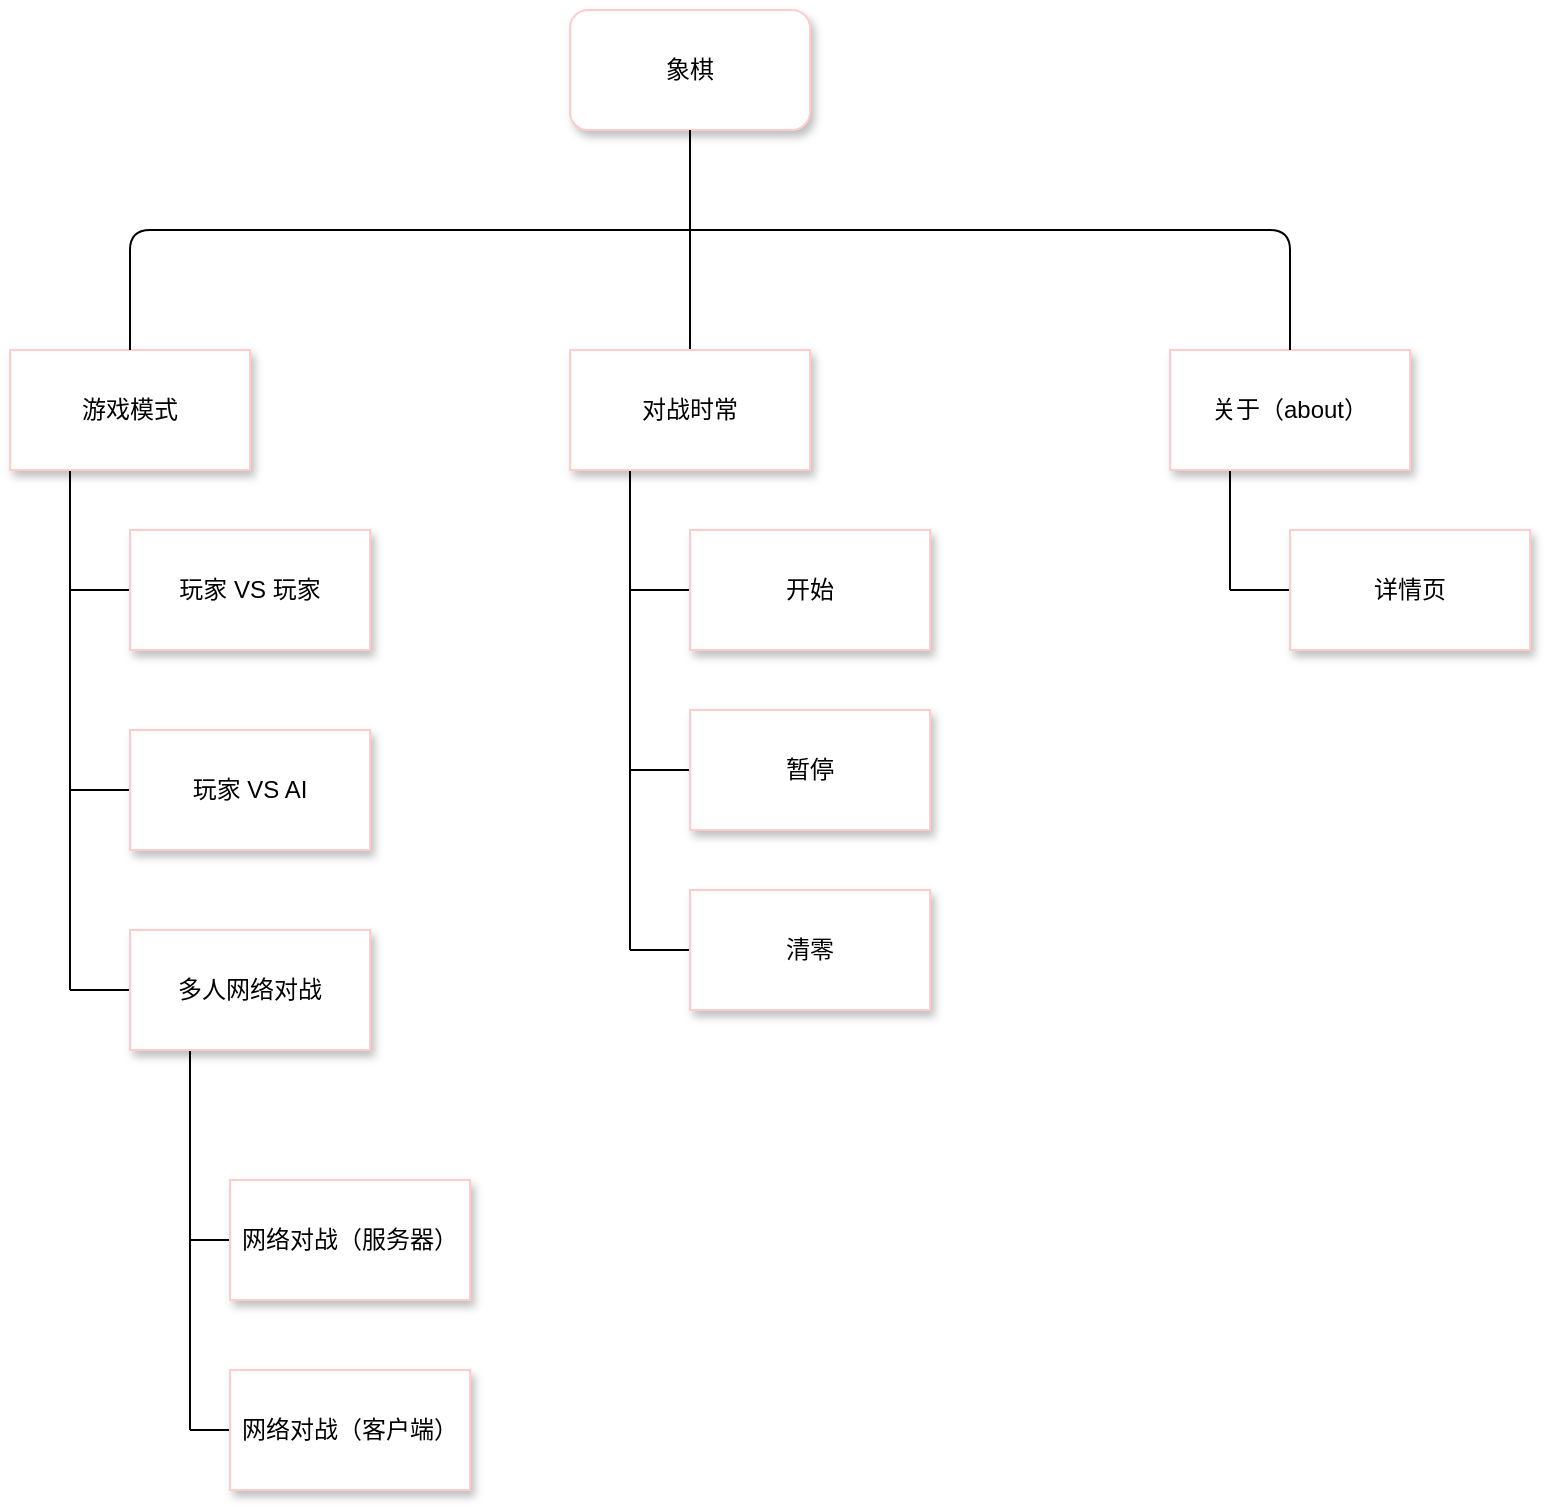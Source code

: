 <mxfile>
    <diagram id="35pQjsxLHZ5rFORA54-X" name="结构图">
        <mxGraphModel dx="1183" dy="562" grid="1" gridSize="10" guides="1" tooltips="1" connect="1" arrows="1" fold="1" page="1" pageScale="1" pageWidth="827" pageHeight="1169" math="0" shadow="0">
            <root>
                <mxCell id="0"/>
                <mxCell id="1" parent="0"/>
                <mxCell id="2" value="象棋" style="rounded=1;whiteSpace=wrap;html=1;shadow=1;strokeColor=#FFCCCC;" parent="1" vertex="1">
                    <mxGeometry x="200" width="120" height="60" as="geometry"/>
                </mxCell>
                <mxCell id="22" value="" style="edgeStyle=none;html=1;endArrow=none;endFill=0;" parent="1" source="13" target="2" edge="1">
                    <mxGeometry relative="1" as="geometry"/>
                </mxCell>
                <mxCell id="44" style="edgeStyle=none;html=1;exitX=0.25;exitY=1;exitDx=0;exitDy=0;endArrow=none;endFill=0;" parent="1" source="13" edge="1">
                    <mxGeometry relative="1" as="geometry">
                        <mxPoint x="230" y="470" as="targetPoint"/>
                    </mxGeometry>
                </mxCell>
                <mxCell id="13" value="对战时常" style="whiteSpace=wrap;html=1;shadow=1;strokeColor=#FFCCCC;" parent="1" vertex="1">
                    <mxGeometry x="200" y="170" width="120" height="60" as="geometry"/>
                </mxCell>
                <mxCell id="17" style="html=1;endArrow=none;endFill=0;" parent="1" edge="1">
                    <mxGeometry relative="1" as="geometry">
                        <mxPoint x="280" y="110" as="sourcePoint"/>
                        <mxPoint y="110" as="targetPoint"/>
                    </mxGeometry>
                </mxCell>
                <mxCell id="56" style="edgeStyle=none;html=1;exitX=0.25;exitY=1;exitDx=0;exitDy=0;endArrow=none;endFill=0;" parent="1" source="18" edge="1">
                    <mxGeometry relative="1" as="geometry">
                        <mxPoint x="530" y="290" as="targetPoint"/>
                    </mxGeometry>
                </mxCell>
                <mxCell id="18" value="关于（about）" style="whiteSpace=wrap;html=1;shadow=1;strokeColor=#FFCCCC;" parent="1" vertex="1">
                    <mxGeometry x="500" y="170" width="120" height="60" as="geometry"/>
                </mxCell>
                <mxCell id="27" style="edgeStyle=none;html=1;exitX=0.25;exitY=1;exitDx=0;exitDy=0;endArrow=none;endFill=0;" parent="1" source="19" edge="1">
                    <mxGeometry relative="1" as="geometry">
                        <mxPoint x="-50" y="490" as="targetPoint"/>
                    </mxGeometry>
                </mxCell>
                <mxCell id="19" value="游戏模式" style="whiteSpace=wrap;html=1;shadow=1;strokeColor=#FFCCCC;" parent="1" vertex="1">
                    <mxGeometry x="-80" y="170" width="120" height="60" as="geometry"/>
                </mxCell>
                <mxCell id="21" style="html=1;endArrow=none;endFill=0;entryX=0.5;entryY=0;entryDx=0;entryDy=0;exitX=0.5;exitY=0;exitDx=0;exitDy=0;" parent="1" source="18" target="19" edge="1">
                    <mxGeometry relative="1" as="geometry">
                        <mxPoint x="320" y="170" as="sourcePoint"/>
                        <mxPoint x="-20" y="170" as="targetPoint"/>
                        <Array as="points">
                            <mxPoint x="560" y="110"/>
                            <mxPoint x="320" y="110"/>
                            <mxPoint x="150" y="110"/>
                            <mxPoint x="-20" y="110"/>
                        </Array>
                    </mxGeometry>
                </mxCell>
                <mxCell id="30" style="edgeStyle=none;html=1;exitX=0;exitY=0.5;exitDx=0;exitDy=0;endArrow=none;endFill=0;" parent="1" source="28" edge="1">
                    <mxGeometry relative="1" as="geometry">
                        <mxPoint x="-50" y="290" as="targetPoint"/>
                    </mxGeometry>
                </mxCell>
                <mxCell id="28" value="玩家 VS 玩家" style="whiteSpace=wrap;html=1;shadow=1;strokeColor=#FFCCCC;" parent="1" vertex="1">
                    <mxGeometry x="-20" y="260" width="120" height="60" as="geometry"/>
                </mxCell>
                <mxCell id="33" style="edgeStyle=none;html=1;exitX=0;exitY=0.5;exitDx=0;exitDy=0;endArrow=none;endFill=0;" parent="1" source="31" edge="1">
                    <mxGeometry relative="1" as="geometry">
                        <mxPoint x="-50" y="390" as="targetPoint"/>
                    </mxGeometry>
                </mxCell>
                <mxCell id="31" value="玩家 VS AI" style="whiteSpace=wrap;html=1;shadow=1;strokeColor=#FFCCCC;" parent="1" vertex="1">
                    <mxGeometry x="-20" y="360" width="120" height="60" as="geometry"/>
                </mxCell>
                <mxCell id="36" style="edgeStyle=none;html=1;exitX=0;exitY=0.5;exitDx=0;exitDy=0;endArrow=none;endFill=0;" parent="1" source="34" edge="1">
                    <mxGeometry relative="1" as="geometry">
                        <mxPoint x="-50" y="490" as="targetPoint"/>
                    </mxGeometry>
                </mxCell>
                <mxCell id="61" style="edgeStyle=none;html=1;exitX=0.25;exitY=1;exitDx=0;exitDy=0;endArrow=none;endFill=0;" parent="1" source="34" edge="1">
                    <mxGeometry relative="1" as="geometry">
                        <mxPoint x="10" y="710" as="targetPoint"/>
                    </mxGeometry>
                </mxCell>
                <mxCell id="34" value="多人网络对战" style="whiteSpace=wrap;html=1;shadow=1;strokeColor=#FFCCCC;" parent="1" vertex="1">
                    <mxGeometry x="-20" y="460" width="120" height="60" as="geometry"/>
                </mxCell>
                <mxCell id="62" style="edgeStyle=none;html=1;exitX=0;exitY=0.5;exitDx=0;exitDy=0;endArrow=none;endFill=0;" parent="1" source="37" edge="1">
                    <mxGeometry relative="1" as="geometry">
                        <mxPoint x="10" y="615" as="targetPoint"/>
                    </mxGeometry>
                </mxCell>
                <mxCell id="37" value="网络对战（服务器）" style="whiteSpace=wrap;html=1;shadow=1;strokeColor=#FFCCCC;" parent="1" vertex="1">
                    <mxGeometry x="30" y="585" width="120" height="60" as="geometry"/>
                </mxCell>
                <mxCell id="63" style="edgeStyle=none;html=1;exitX=0;exitY=0.5;exitDx=0;exitDy=0;endArrow=none;endFill=0;" parent="1" source="43" edge="1">
                    <mxGeometry relative="1" as="geometry">
                        <mxPoint x="10" y="710" as="targetPoint"/>
                    </mxGeometry>
                </mxCell>
                <mxCell id="43" value="网络对战（客户端）" style="whiteSpace=wrap;html=1;shadow=1;strokeColor=#FFCCCC;" parent="1" vertex="1">
                    <mxGeometry x="30" y="680" width="120" height="60" as="geometry"/>
                </mxCell>
                <mxCell id="46" style="edgeStyle=none;html=1;exitX=0;exitY=0.5;exitDx=0;exitDy=0;endArrow=none;endFill=0;" parent="1" source="45" edge="1">
                    <mxGeometry relative="1" as="geometry">
                        <mxPoint x="230" y="290" as="targetPoint"/>
                    </mxGeometry>
                </mxCell>
                <mxCell id="45" value="开始" style="whiteSpace=wrap;html=1;shadow=1;strokeColor=#FFCCCC;" parent="1" vertex="1">
                    <mxGeometry x="260" y="260" width="120" height="60" as="geometry"/>
                </mxCell>
                <mxCell id="53" style="edgeStyle=none;html=1;exitX=0;exitY=0.5;exitDx=0;exitDy=0;endArrow=none;endFill=0;" parent="1" source="47" edge="1">
                    <mxGeometry relative="1" as="geometry">
                        <mxPoint x="230" y="380" as="targetPoint"/>
                    </mxGeometry>
                </mxCell>
                <mxCell id="47" value="暂停" style="whiteSpace=wrap;html=1;shadow=1;strokeColor=#FFCCCC;" parent="1" vertex="1">
                    <mxGeometry x="260" y="350" width="120" height="60" as="geometry"/>
                </mxCell>
                <mxCell id="52" style="edgeStyle=none;html=1;exitX=0;exitY=0.5;exitDx=0;exitDy=0;endArrow=none;endFill=0;" parent="1" source="48" edge="1">
                    <mxGeometry relative="1" as="geometry">
                        <mxPoint x="230" y="470" as="targetPoint"/>
                    </mxGeometry>
                </mxCell>
                <mxCell id="48" value="清零" style="whiteSpace=wrap;html=1;shadow=1;strokeColor=#FFCCCC;" parent="1" vertex="1">
                    <mxGeometry x="260" y="440" width="120" height="60" as="geometry"/>
                </mxCell>
                <mxCell id="57" style="edgeStyle=none;html=1;exitX=0;exitY=0.5;exitDx=0;exitDy=0;endArrow=none;endFill=0;" parent="1" source="54" edge="1">
                    <mxGeometry relative="1" as="geometry">
                        <mxPoint x="530" y="290" as="targetPoint"/>
                    </mxGeometry>
                </mxCell>
                <mxCell id="54" value="详情页" style="whiteSpace=wrap;html=1;strokeColor=#FFCCCC;shadow=1;" parent="1" vertex="1">
                    <mxGeometry x="560" y="260" width="120" height="60" as="geometry"/>
                </mxCell>
            </root>
        </mxGraphModel>
    </diagram>
    <diagram id="J6QKYDtRSkc_iPyrA_0T" name="uml">
        <mxGraphModel dx="356" dy="562" grid="1" gridSize="10" guides="1" tooltips="1" connect="1" arrows="1" fold="1" page="1" pageScale="1" pageWidth="827" pageHeight="1169" math="0" shadow="0">
            <root>
                <mxCell id="0"/>
                <mxCell id="1" parent="0"/>
                <mxCell id="kEDu7JwYRNYvILmrrQmF-23" value="AboutAuthor" style="shape=note2;boundedLbl=1;whiteSpace=wrap;html=1;size=25;verticalAlign=top;align=center;shadow=1;strokeColor=#FFCCCC;fillColor=rgb(24, 20, 29);labelBackgroundColor=none;" parent="1" vertex="1">
                    <mxGeometry x="150" y="130" width="120" height="60" as="geometry"/>
                </mxCell>
                <mxCell id="kEDu7JwYRNYvILmrrQmF-6" value="ChinaChess&lt;br&gt;" style="shape=note2;boundedLbl=1;whiteSpace=wrap;html=1;size=25;verticalAlign=top;align=center;shadow=1;strokeColor=#FFCCCC;" parent="1" vertex="1">
                    <mxGeometry y="40" width="120" height="60" as="geometry"/>
                </mxCell>
                <mxCell id="kEDu7JwYRNYvILmrrQmF-7" value="main" style="shape=note2;boundedLbl=1;whiteSpace=wrap;html=1;size=25;verticalAlign=top;align=center;shadow=1;strokeColor=#FFCCCC;fillColor=rgb(24, 20, 29);" parent="1" vertex="1">
                    <mxGeometry x="140" y="40" width="120" height="60" as="geometry"/>
                </mxCell>
                <mxCell id="kEDu7JwYRNYvILmrrQmF-10" value="中国象棋" style="text;html=1;align=center;verticalAlign=middle;resizable=0;points=[];autosize=1;strokeColor=none;fillColor=none;" parent="1" vertex="1">
                    <mxGeometry y="40" width="70" height="30" as="geometry"/>
                </mxCell>
                <mxCell id="kEDu7JwYRNYvILmrrQmF-13" value="SelectGameMode&lt;br&gt;" style="shape=note2;boundedLbl=1;whiteSpace=wrap;html=1;size=25;verticalAlign=top;align=center;shadow=1;strokeColor=#FFCCCC;fillColor=rgb(24, 20, 29);" parent="1" vertex="1">
                    <mxGeometry y="130" width="120" height="60" as="geometry"/>
                </mxCell>
                <mxCell id="kEDu7JwYRNYvILmrrQmF-15" value="选择游戏模式" style="text;html=1;align=center;verticalAlign=middle;resizable=0;points=[];autosize=1;strokeColor=none;fillColor=none;" parent="1" vertex="1">
                    <mxGeometry y="130" width="100" height="30" as="geometry"/>
                </mxCell>
                <mxCell id="kEDu7JwYRNYvILmrrQmF-16" value="POS" style="shape=note2;boundedLbl=1;whiteSpace=wrap;html=1;size=25;verticalAlign=top;align=center;shadow=1;strokeColor=#FFCCCC;fillColor=rgb(24, 20, 29);labelBackgroundColor=none;" parent="1" vertex="1">
                    <mxGeometry y="300" width="120" height="60" as="geometry"/>
                </mxCell>
                <mxCell id="kEDu7JwYRNYvILmrrQmF-17" value="棋子结构体" style="text;html=1;align=center;verticalAlign=middle;resizable=0;points=[];autosize=1;strokeColor=none;fillColor=none;" parent="1" vertex="1">
                    <mxGeometry y="300" width="80" height="30" as="geometry"/>
                </mxCell>
                <mxCell id="kEDu7JwYRNYvILmrrQmF-18" value="ChessStep" style="shape=note2;boundedLbl=1;whiteSpace=wrap;html=1;size=25;verticalAlign=top;align=center;shadow=1;strokeColor=#FFCCCC;fillColor=rgb(24, 20, 29);labelBackgroundColor=none;" parent="1" vertex="1">
                    <mxGeometry x="320" y="380" width="120" height="60" as="geometry"/>
                </mxCell>
                <mxCell id="kEDu7JwYRNYvILmrrQmF-20" value="棋子步骤" style="text;html=1;align=center;verticalAlign=middle;resizable=0;points=[];autosize=1;strokeColor=none;fillColor=none;" parent="1" vertex="1">
                    <mxGeometry x="320" y="380" width="70" height="30" as="geometry"/>
                </mxCell>
                <mxCell id="kEDu7JwYRNYvILmrrQmF-22" value="关于作者" style="text;html=1;align=center;verticalAlign=middle;resizable=0;points=[];autosize=1;strokeColor=none;fillColor=none;fontSize=12;fontFamily=Verdana;fontColor=#FFFFFF;" parent="1" vertex="1">
                    <mxGeometry x="150" y="130" width="70" height="30" as="geometry"/>
                </mxCell>
                <mxCell id="kEDu7JwYRNYvILmrrQmF-26" value="ChessPieces" style="shape=note2;boundedLbl=1;whiteSpace=wrap;html=1;size=25;verticalAlign=top;align=center;shadow=1;strokeColor=#FFCCCC;fillColor=rgb(24, 20, 29);labelBackgroundColor=none;" parent="1" vertex="1">
                    <mxGeometry x="160" y="380" width="120" height="60" as="geometry"/>
                </mxCell>
                <mxCell id="kEDu7JwYRNYvILmrrQmF-32" value="棋子" style="text;html=1;align=center;verticalAlign=middle;resizable=0;points=[];autosize=1;strokeColor=none;fillColor=none;fontSize=12;fontFamily=Verdana;fontColor=#FFFFFF;" parent="1" vertex="1">
                    <mxGeometry x="160" y="380" width="50" height="30" as="geometry"/>
                </mxCell>
                <mxCell id="kEDu7JwYRNYvILmrrQmF-33" value="&lt;span style=&quot;font-family: system-ui, -apple-system, &amp;quot;Segoe UI&amp;quot;, Roboto, Helvetica, Arial, sans-serif, &amp;quot;Apple Color Emoji&amp;quot;, &amp;quot;Segoe UI Emoji&amp;quot;; font-variant-ligatures: common-ligatures; letter-spacing: 0.32px; text-align: start; background-color: rgb(0, 0, 0); font-size: 12px;&quot;&gt;&lt;font style=&quot;font-size: 12px;&quot; color=&quot;#ffffff&quot;&gt;ChessBoard&lt;/font&gt;&lt;/span&gt;" style="shape=note2;boundedLbl=1;whiteSpace=wrap;html=1;size=25;verticalAlign=top;align=center;shadow=1;strokeColor=#FFCCCC;fillColor=rgb(24, 20, 29);labelBackgroundColor=none;fontSize=12;" parent="1" vertex="1">
                    <mxGeometry y="380" width="120" height="60" as="geometry"/>
                </mxCell>
                <mxCell id="kEDu7JwYRNYvILmrrQmF-35" value="棋盘" style="text;html=1;align=center;verticalAlign=middle;resizable=0;points=[];autosize=1;strokeColor=none;fillColor=none;fontSize=12;fontFamily=Helvetica;fontColor=#FFFFFF;fontStyle=0" parent="1" vertex="1">
                    <mxGeometry y="380" width="50" height="30" as="geometry"/>
                </mxCell>
                <mxCell id="kEDu7JwYRNYvILmrrQmF-36" value="&lt;span style=&quot;color: rgb(255, 255, 255); font-family: system-ui, -apple-system, &amp;quot;Segoe UI&amp;quot;, Roboto, Helvetica, Arial, sans-serif, &amp;quot;Apple Color Emoji&amp;quot;, &amp;quot;Segoe UI Emoji&amp;quot;; font-variant-ligatures: common-ligatures; letter-spacing: 0.32px; text-align: start; background-color: rgb(0, 0, 0);&quot;&gt;Game&lt;/span&gt;&lt;span style=&quot;background-color: rgb(0, 0, 0); font-variant-ligatures: common-ligatures; letter-spacing: 0.32px; color: rgb(255, 255, 255); font-family: system-ui, -apple-system, &amp;quot;Segoe UI&amp;quot;, Roboto, Helvetica, Arial, sans-serif, &amp;quot;Apple Color Emoji&amp;quot;, &amp;quot;Segoe UI Emoji&amp;quot;; text-align: start;&quot;&gt;Machine&lt;/span&gt;&lt;span style=&quot;color: rgb(255, 255, 255); font-family: system-ui, -apple-system, &amp;quot;Segoe UI&amp;quot;, Roboto, Helvetica, Arial, sans-serif, &amp;quot;Apple Color Emoji&amp;quot;, &amp;quot;Segoe UI Emoji&amp;quot;; font-variant-ligatures: common-ligatures; letter-spacing: 0.32px; text-align: start; background-color: rgb(0, 0, 0);&quot;&gt;&lt;br&gt;&lt;/span&gt;" style="shape=note2;boundedLbl=1;whiteSpace=wrap;html=1;size=25;verticalAlign=top;align=center;shadow=1;strokeColor=#FFCCCC;fillColor=rgb(24, 20, 29);labelBackgroundColor=none;fontSize=12;" parent="1" vertex="1">
                    <mxGeometry y="585" width="120" height="60" as="geometry"/>
                </mxCell>
                <mxCell id="kEDu7JwYRNYvILmrrQmF-40" value="机器对战" style="text;html=1;align=center;verticalAlign=middle;resizable=0;points=[];autosize=1;strokeColor=none;fillColor=none;fontSize=12;fontFamily=Helvetica;fontColor=#FFFFFF;" parent="1" vertex="1">
                    <mxGeometry y="585" width="70" height="30" as="geometry"/>
                </mxCell>
                <mxCell id="kEDu7JwYRNYvILmrrQmF-41" value="&lt;span style=&quot;color: rgb(255, 255, 255); font-family: system-ui, -apple-system, &amp;quot;Segoe UI&amp;quot;, Roboto, Helvetica, Arial, sans-serif, &amp;quot;Apple Color Emoji&amp;quot;, &amp;quot;Segoe UI Emoji&amp;quot;; font-variant-ligatures: common-ligatures; letter-spacing: 0.32px; text-align: start; background-color: rgb(0, 0, 0);&quot;&gt;GameNetwork&lt;/span&gt;&lt;span style=&quot;color: rgb(255, 255, 255); font-family: system-ui, -apple-system, &amp;quot;Segoe UI&amp;quot;, Roboto, Helvetica, Arial, sans-serif, &amp;quot;Apple Color Emoji&amp;quot;, &amp;quot;Segoe UI Emoji&amp;quot;; font-variant-ligatures: common-ligatures; letter-spacing: 0.32px; text-align: start; background-color: rgb(0, 0, 0);&quot;&gt;&lt;br&gt;&lt;/span&gt;" style="shape=note2;boundedLbl=1;whiteSpace=wrap;html=1;size=25;verticalAlign=top;align=center;shadow=1;strokeColor=#FFCCCC;fillColor=rgb(24, 20, 29);labelBackgroundColor=none;fontSize=12;" parent="1" vertex="1">
                    <mxGeometry x="160" y="585" width="120" height="60" as="geometry"/>
                </mxCell>
                <mxCell id="kEDu7JwYRNYvILmrrQmF-43" value="多人对战" style="text;html=1;align=center;verticalAlign=middle;resizable=0;points=[];autosize=1;strokeColor=none;fillColor=none;fontSize=12;fontFamily=Helvetica;fontColor=#FFFFFF;" parent="1" vertex="1">
                    <mxGeometry x="160" y="585" width="70" height="30" as="geometry"/>
                </mxCell>
                <mxCell id="kEDu7JwYRNYvILmrrQmF-45" value="&lt;span style=&quot;color: rgb(255, 255, 255); font-family: system-ui, -apple-system, &amp;quot;Segoe UI&amp;quot;, Roboto, Helvetica, Arial, sans-serif, &amp;quot;Apple Color Emoji&amp;quot;, &amp;quot;Segoe UI Emoji&amp;quot;; font-variant-ligatures: common-ligatures; letter-spacing: 0.32px; text-align: start; background-color: rgb(0, 0, 0);&quot;&gt;SelectGameMode&lt;/span&gt;&lt;span style=&quot;color: rgb(255, 255, 255); font-family: system-ui, -apple-system, &amp;quot;Segoe UI&amp;quot;, Roboto, Helvetica, Arial, sans-serif, &amp;quot;Apple Color Emoji&amp;quot;, &amp;quot;Segoe UI Emoji&amp;quot;; font-variant-ligatures: common-ligatures; letter-spacing: 0.32px; text-align: start; background-color: rgb(0, 0, 0);&quot;&gt;&lt;br&gt;&lt;/span&gt;" style="shape=note2;boundedLbl=1;whiteSpace=wrap;html=1;size=25;verticalAlign=top;align=center;shadow=1;strokeColor=#FFCCCC;fillColor=rgb(24, 20, 29);labelBackgroundColor=none;fontSize=12;" parent="1" vertex="1">
                    <mxGeometry y="490" width="120" height="60" as="geometry"/>
                </mxCell>
                <mxCell id="kEDu7JwYRNYvILmrrQmF-47" value="选择菜单" style="text;html=1;align=center;verticalAlign=middle;resizable=0;points=[];autosize=1;strokeColor=none;fillColor=none;fontSize=12;fontFamily=Helvetica;fontColor=#FFFFFF;" parent="1" vertex="1">
                    <mxGeometry y="490" width="70" height="30" as="geometry"/>
                </mxCell>
            </root>
        </mxGraphModel>
    </diagram>
</mxfile>